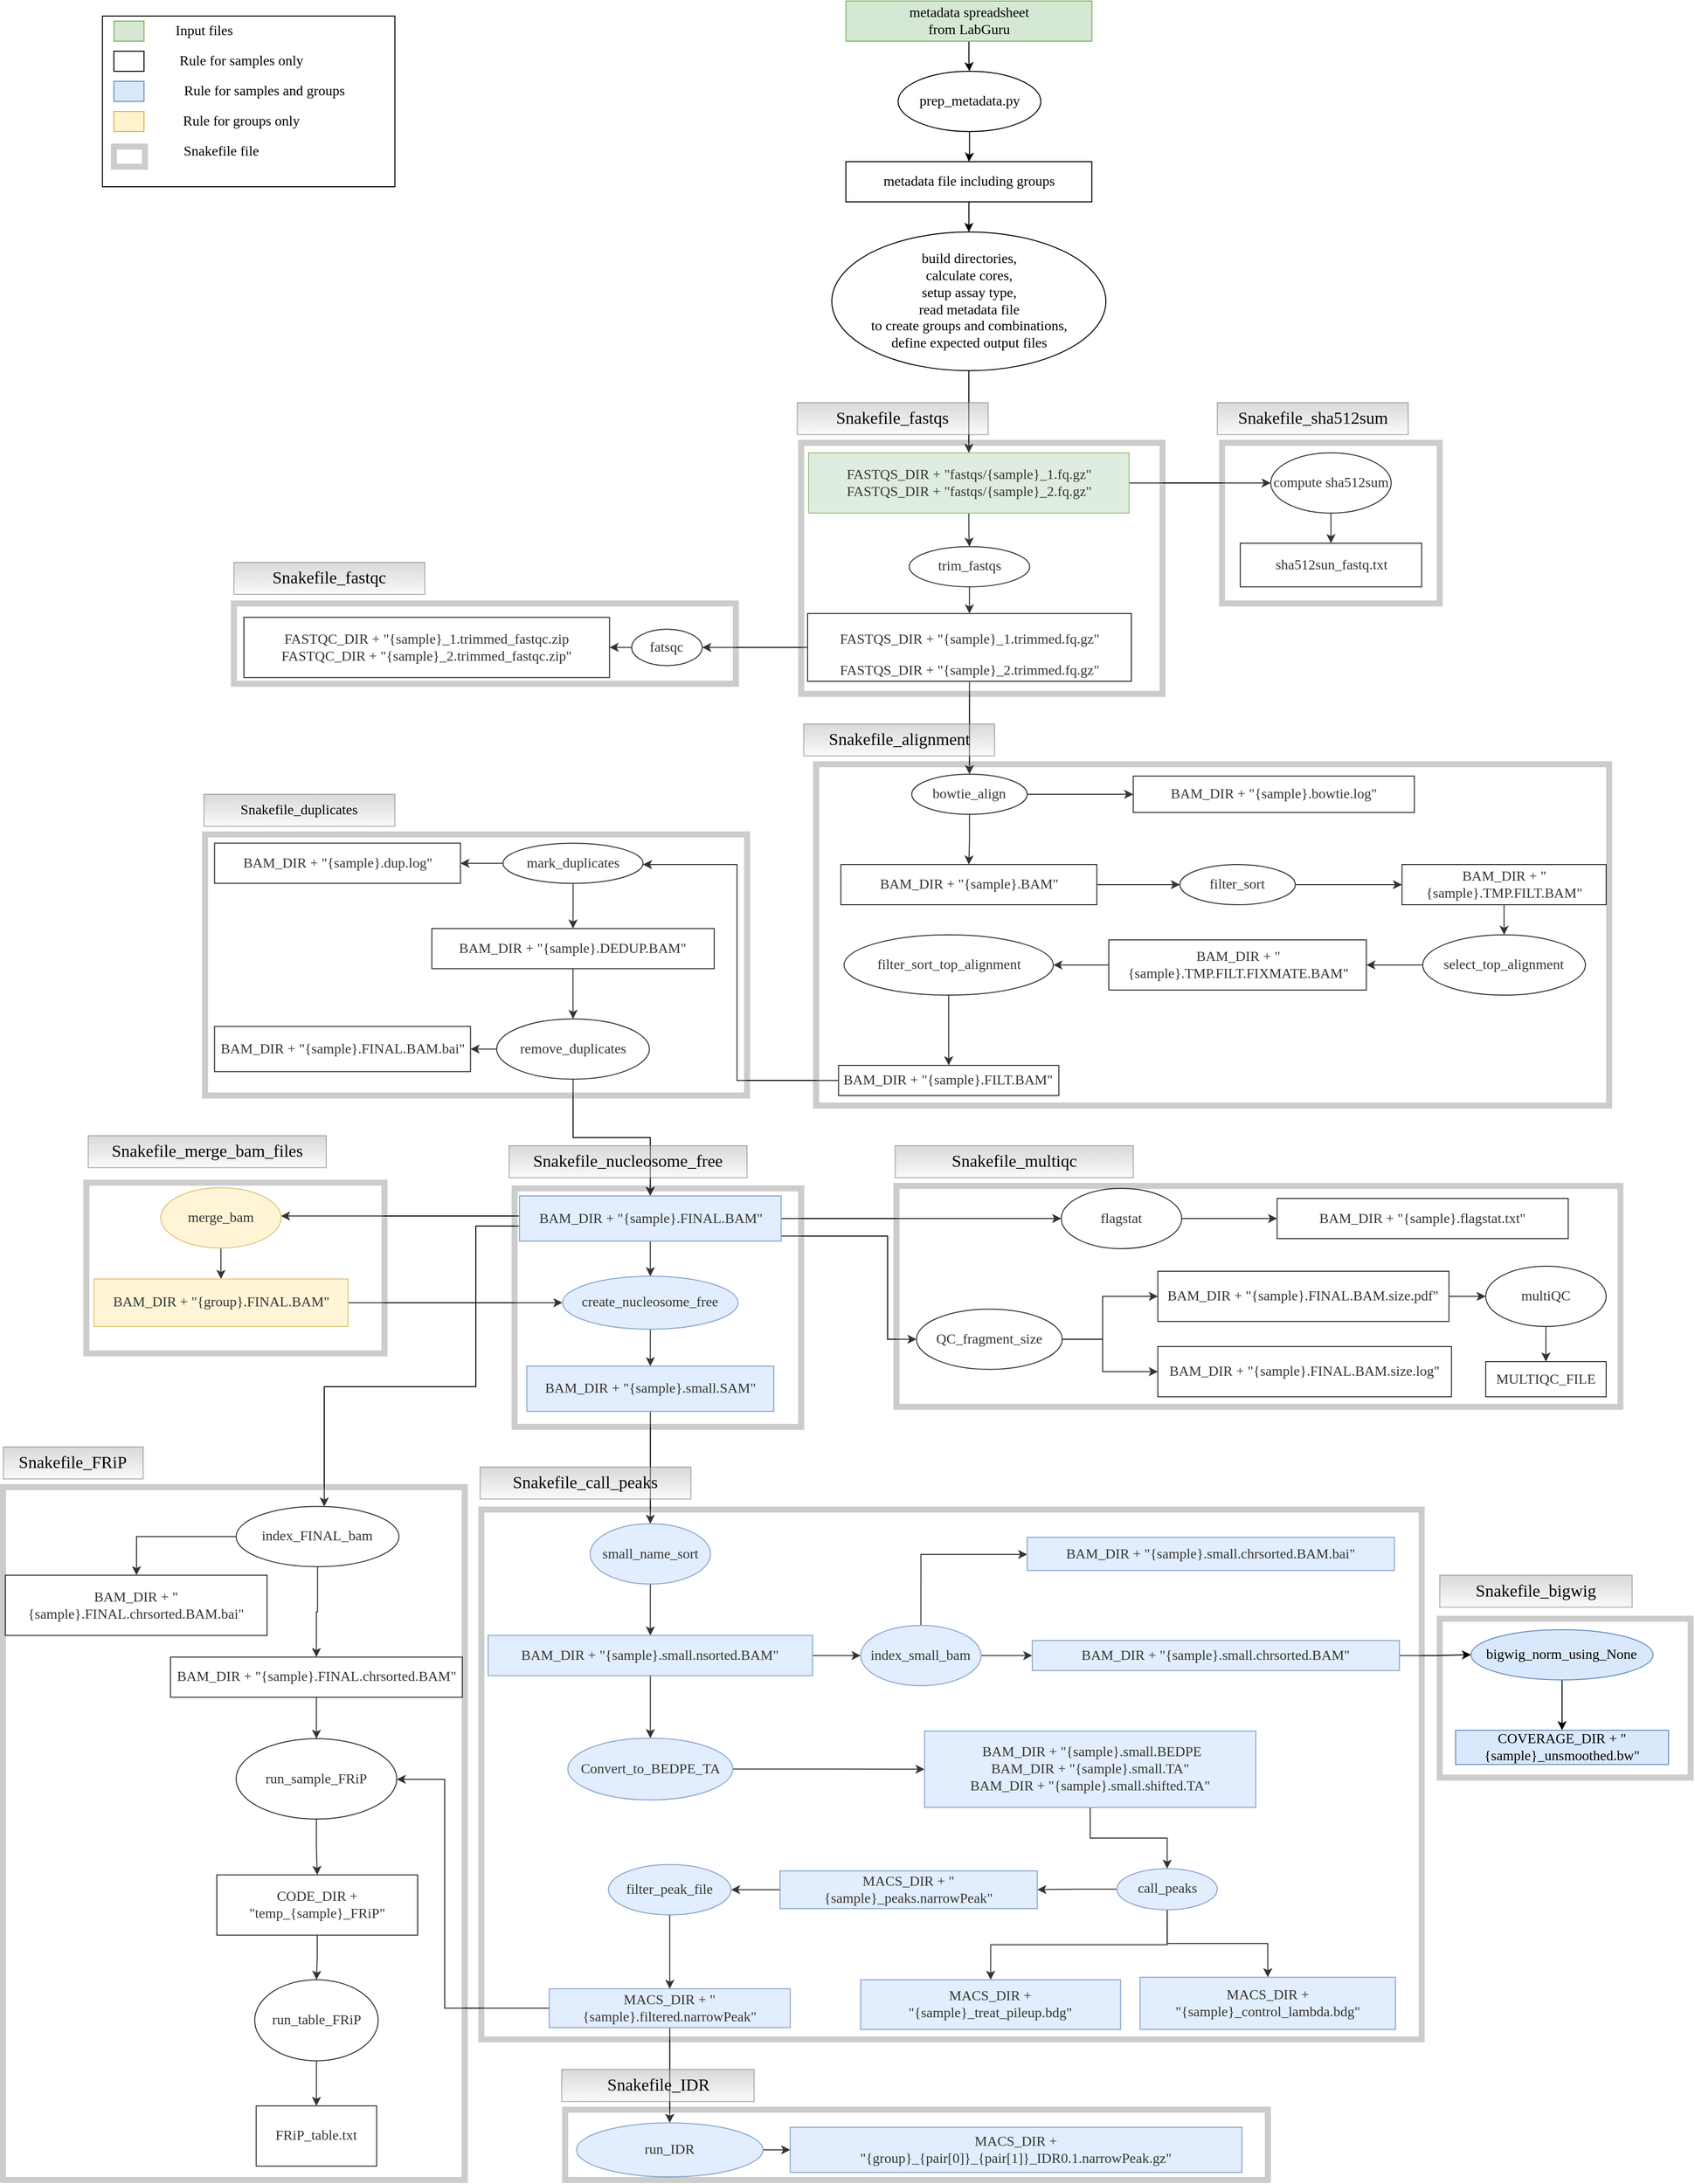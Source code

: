 <mxfile version="22.1.15" type="device">
  <diagram id="IIORD0668hCQRQOc9Y6P" name="Page-1">
    <mxGraphModel dx="4464" dy="2226" grid="1" gridSize="10" guides="1" tooltips="1" connect="1" arrows="1" fold="1" page="1" pageScale="1" pageWidth="850" pageHeight="1100" math="0" shadow="0">
      <root>
        <mxCell id="0" />
        <mxCell id="1" parent="0" />
        <mxCell id="31yVZgOIZ75B__syogZn-1" value="" style="rounded=0;whiteSpace=wrap;html=1;opacity=20;strokeWidth=6;strokeColor=#000000;fontFamily=Verdana;fontSize=14;" parent="1" vertex="1">
          <mxGeometry x="-1108.79" y="531.06" width="250" height="158.17" as="geometry" />
        </mxCell>
        <mxCell id="31yVZgOIZ75B__syogZn-2" value="" style="edgeStyle=orthogonalEdgeStyle;rounded=0;orthogonalLoop=1;jettySize=auto;html=1;fontFamily=Verdana;fontSize=14;" parent="1" source="31yVZgOIZ75B__syogZn-4" target="31yVZgOIZ75B__syogZn-6" edge="1">
          <mxGeometry relative="1" as="geometry" />
        </mxCell>
        <mxCell id="31yVZgOIZ75B__syogZn-3" value="" style="edgeStyle=orthogonalEdgeStyle;rounded=0;orthogonalLoop=1;jettySize=auto;html=1;fontFamily=Verdana;fontSize=14;" parent="1" source="31yVZgOIZ75B__syogZn-4" target="31yVZgOIZ75B__syogZn-107" edge="1">
          <mxGeometry relative="1" as="geometry" />
        </mxCell>
        <mxCell id="31yVZgOIZ75B__syogZn-4" value="&lt;span style=&quot;font-size: 14px;&quot;&gt;FASTQS_DIR +&amp;nbsp;&quot;&lt;/span&gt;&lt;span style=&quot;background-color: initial; font-size: 14px;&quot;&gt;fastqs/{sample}_1.fq.gz&quot;&lt;/span&gt;&lt;span style=&quot;font-size: 14px;&quot;&gt;&lt;br style=&quot;font-size: 14px;&quot;&gt;&lt;/span&gt;&lt;span style=&quot;font-size: 14px;&quot;&gt;FASTQS_DIR +&amp;nbsp;&quot;&lt;/span&gt;&lt;span style=&quot;background-color: initial; font-size: 14px;&quot;&gt;fastqs/{sample}_2.fq.gz&quot;&lt;/span&gt;&lt;span style=&quot;font-size: 14px;&quot;&gt;&lt;br style=&quot;font-size: 14px;&quot;&gt;&lt;/span&gt;" style="rounded=0;whiteSpace=wrap;html=1;fillColor=#d5e8d4;strokeColor=#82b366;fontFamily=Verdana;fontSize=14;" parent="1" vertex="1">
          <mxGeometry x="-1737.48" y="-630" width="319.25" height="60" as="geometry" />
        </mxCell>
        <mxCell id="31yVZgOIZ75B__syogZn-5" value="" style="edgeStyle=orthogonalEdgeStyle;rounded=0;orthogonalLoop=1;jettySize=auto;html=1;fontFamily=Verdana;fontSize=14;" parent="1" source="31yVZgOIZ75B__syogZn-6" target="31yVZgOIZ75B__syogZn-9" edge="1">
          <mxGeometry relative="1" as="geometry" />
        </mxCell>
        <mxCell id="31yVZgOIZ75B__syogZn-6" value="&lt;span style=&quot;font-size: 14px; line-height: 107%;&quot;&gt;trim_fastqs&lt;/span&gt;" style="ellipse;whiteSpace=wrap;html=1;rounded=0;fontFamily=Verdana;fontSize=14;" parent="1" vertex="1">
          <mxGeometry x="-1637.26" y="-536.59" width="120.02" height="40" as="geometry" />
        </mxCell>
        <mxCell id="31yVZgOIZ75B__syogZn-7" value="" style="edgeStyle=orthogonalEdgeStyle;rounded=0;orthogonalLoop=1;jettySize=auto;html=1;fontFamily=Verdana;fontSize=14;" parent="1" source="31yVZgOIZ75B__syogZn-9" target="31yVZgOIZ75B__syogZn-11" edge="1">
          <mxGeometry relative="1" as="geometry" />
        </mxCell>
        <mxCell id="31yVZgOIZ75B__syogZn-8" value="" style="edgeStyle=orthogonalEdgeStyle;rounded=0;orthogonalLoop=1;jettySize=auto;html=1;fontFamily=Verdana;fontSize=14;" parent="1" source="31yVZgOIZ75B__syogZn-9" target="31yVZgOIZ75B__syogZn-15" edge="1">
          <mxGeometry relative="1" as="geometry" />
        </mxCell>
        <mxCell id="31yVZgOIZ75B__syogZn-9" value="&lt;p class=&quot;MsoPlainText&quot; style=&quot;font-size: 14px;&quot;&gt;&lt;span style=&quot;font-size: 14px;&quot;&gt;FASTQS_DIR +&amp;nbsp;&quot;{sample}_1.trimmed.fq.gz&quot;&lt;/span&gt;&lt;/p&gt;&lt;span style=&quot;font-size: 14px;&quot;&gt;FASTQS_DIR +&amp;nbsp;&quot;&lt;/span&gt;&lt;span style=&quot;background-color: initial; font-size: 14px;&quot;&gt;{sample}_2.trimmed.fq.gz&quot;&lt;/span&gt;&lt;span style=&quot;font-size: 14px;&quot;&gt;&lt;br style=&quot;font-size: 14px;&quot;&gt;&lt;/span&gt;" style="whiteSpace=wrap;html=1;rounded=0;fontFamily=Verdana;fontSize=14;" parent="1" vertex="1">
          <mxGeometry x="-1738.49" y="-470" width="322.49" height="67.5" as="geometry" />
        </mxCell>
        <mxCell id="31yVZgOIZ75B__syogZn-10" value="" style="edgeStyle=orthogonalEdgeStyle;rounded=0;orthogonalLoop=1;jettySize=auto;html=1;fontFamily=Verdana;fontSize=14;" parent="1" source="31yVZgOIZ75B__syogZn-11" target="31yVZgOIZ75B__syogZn-12" edge="1">
          <mxGeometry relative="1" as="geometry" />
        </mxCell>
        <mxCell id="31yVZgOIZ75B__syogZn-11" value="fatsqc" style="ellipse;whiteSpace=wrap;html=1;rounded=0;fontFamily=Verdana;fontSize=14;" parent="1" vertex="1">
          <mxGeometry x="-1913.73" y="-454.41" width="70.25" height="36.33" as="geometry" />
        </mxCell>
        <mxCell id="31yVZgOIZ75B__syogZn-12" value="&lt;span style=&quot;font-size: 14px;&quot;&gt;FASTQC_DIR +&amp;nbsp;&quot;&lt;/span&gt;&lt;span style=&quot;font-size: 14px;&quot;&gt;{sample}_1.trimmed_fastqc.zip&lt;br style=&quot;font-size: 14px;&quot;&gt;&lt;/span&gt;&lt;span style=&quot;font-size: 14px;&quot;&gt;FASTQC_DIR +&amp;nbsp;&quot;&lt;/span&gt;&lt;span style=&quot;background-color: initial; font-size: 14px;&quot;&gt;{sample}_2.trimmed_fastqc.zip&quot;&lt;/span&gt;&lt;span style=&quot;font-size: 14px;&quot;&gt;&lt;br style=&quot;font-size: 14px;&quot;&gt;&lt;/span&gt;" style="whiteSpace=wrap;html=1;rounded=0;fontFamily=Verdana;fontSize=14;" parent="1" vertex="1">
          <mxGeometry x="-2300" y="-466.25" width="364.19" height="60" as="geometry" />
        </mxCell>
        <mxCell id="31yVZgOIZ75B__syogZn-13" value="" style="edgeStyle=orthogonalEdgeStyle;rounded=0;orthogonalLoop=1;jettySize=auto;html=1;fontFamily=Verdana;fontSize=14;" parent="1" source="31yVZgOIZ75B__syogZn-15" target="31yVZgOIZ75B__syogZn-17" edge="1">
          <mxGeometry relative="1" as="geometry" />
        </mxCell>
        <mxCell id="31yVZgOIZ75B__syogZn-14" value="" style="edgeStyle=orthogonalEdgeStyle;rounded=0;orthogonalLoop=1;jettySize=auto;html=1;fontFamily=Verdana;fontSize=14;" parent="1" source="31yVZgOIZ75B__syogZn-15" target="31yVZgOIZ75B__syogZn-18" edge="1">
          <mxGeometry relative="1" as="geometry" />
        </mxCell>
        <mxCell id="31yVZgOIZ75B__syogZn-15" value="bowtie_align" style="ellipse;whiteSpace=wrap;html=1;rounded=0;fontFamily=Verdana;fontSize=14;" parent="1" vertex="1">
          <mxGeometry x="-1634.75" y="-310" width="115" height="40" as="geometry" />
        </mxCell>
        <mxCell id="31yVZgOIZ75B__syogZn-16" value="" style="edgeStyle=orthogonalEdgeStyle;rounded=0;orthogonalLoop=1;jettySize=auto;html=1;fontFamily=Verdana;fontSize=14;" parent="1" source="31yVZgOIZ75B__syogZn-17" target="31yVZgOIZ75B__syogZn-20" edge="1">
          <mxGeometry relative="1" as="geometry" />
        </mxCell>
        <mxCell id="31yVZgOIZ75B__syogZn-17" value="&lt;p class=&quot;MsoPlainText&quot; style=&quot;font-size: 14px;&quot;&gt;&lt;span style=&quot;font-size: 14px;&quot;&gt;BAM_DIR +&amp;nbsp;&quot;{sample}.BAM&quot;&lt;/span&gt;&lt;/p&gt;" style="whiteSpace=wrap;html=1;rounded=0;fontFamily=Verdana;fontSize=14;" parent="1" vertex="1">
          <mxGeometry x="-1705.36" y="-220" width="255" height="40" as="geometry" />
        </mxCell>
        <mxCell id="31yVZgOIZ75B__syogZn-18" value="&lt;span style=&quot;font-size: 14px;&quot;&gt;BAM_DIR + &quot;{sample}.bowtie.log&quot;&lt;/span&gt;" style="whiteSpace=wrap;html=1;rounded=0;fontFamily=Verdana;fontSize=14;" parent="1" vertex="1">
          <mxGeometry x="-1414.1" y="-308.12" width="280" height="36.25" as="geometry" />
        </mxCell>
        <mxCell id="31yVZgOIZ75B__syogZn-19" value="" style="edgeStyle=orthogonalEdgeStyle;rounded=0;orthogonalLoop=1;jettySize=auto;html=1;fontFamily=Verdana;fontSize=14;" parent="1" source="31yVZgOIZ75B__syogZn-20" target="31yVZgOIZ75B__syogZn-22" edge="1">
          <mxGeometry relative="1" as="geometry" />
        </mxCell>
        <mxCell id="31yVZgOIZ75B__syogZn-20" value="filter_sort" style="ellipse;whiteSpace=wrap;html=1;rounded=0;fontFamily=Verdana;fontSize=14;" parent="1" vertex="1">
          <mxGeometry x="-1367.65" y="-220" width="115" height="40" as="geometry" />
        </mxCell>
        <mxCell id="31yVZgOIZ75B__syogZn-21" value="" style="edgeStyle=orthogonalEdgeStyle;rounded=0;orthogonalLoop=1;jettySize=auto;html=1;fontFamily=Verdana;fontSize=14;" parent="1" source="31yVZgOIZ75B__syogZn-22" target="31yVZgOIZ75B__syogZn-24" edge="1">
          <mxGeometry relative="1" as="geometry" />
        </mxCell>
        <mxCell id="31yVZgOIZ75B__syogZn-22" value="&lt;span style=&quot;font-size: 14px; line-height: 107%;&quot;&gt;&lt;span style=&quot;font-size: 14px;&quot;&gt;BAM_DIR +&amp;nbsp;&quot;&lt;/span&gt;{sample}.TMP.FILT.BAM&quot;&lt;/span&gt;" style="whiteSpace=wrap;html=1;rounded=0;fontFamily=Verdana;fontSize=14;" parent="1" vertex="1">
          <mxGeometry x="-1146.38" y="-220" width="203.4" height="40" as="geometry" />
        </mxCell>
        <mxCell id="31yVZgOIZ75B__syogZn-23" value="" style="edgeStyle=orthogonalEdgeStyle;rounded=0;orthogonalLoop=1;jettySize=auto;html=1;fontFamily=Verdana;fontSize=14;" parent="1" source="31yVZgOIZ75B__syogZn-24" target="31yVZgOIZ75B__syogZn-26" edge="1">
          <mxGeometry relative="1" as="geometry" />
        </mxCell>
        <mxCell id="31yVZgOIZ75B__syogZn-24" value="select_top_alignment" style="ellipse;whiteSpace=wrap;html=1;rounded=0;fontFamily=Verdana;fontSize=14;" parent="1" vertex="1">
          <mxGeometry x="-1125.77" y="-149.99" width="162.18" height="60.01" as="geometry" />
        </mxCell>
        <mxCell id="31yVZgOIZ75B__syogZn-25" value="" style="edgeStyle=orthogonalEdgeStyle;rounded=0;orthogonalLoop=1;jettySize=auto;html=1;fontFamily=Verdana;fontSize=14;" parent="1" source="31yVZgOIZ75B__syogZn-26" target="31yVZgOIZ75B__syogZn-28" edge="1">
          <mxGeometry relative="1" as="geometry" />
        </mxCell>
        <mxCell id="31yVZgOIZ75B__syogZn-26" value="&lt;span style=&quot;font-size: 14px; line-height: 107%;&quot;&gt;&lt;font style=&quot;font-size: 14px;&quot;&gt;&lt;span style=&quot;font-size: 14px;&quot;&gt;BAM_DIR + &quot;&lt;/span&gt;{sample}.TMP.FILT.FIXMATE.BAM&quot;&lt;/font&gt;&lt;/span&gt;" style="whiteSpace=wrap;html=1;rounded=0;fontFamily=Verdana;fontSize=14;" parent="1" vertex="1">
          <mxGeometry x="-1438.42" y="-144.99" width="256.54" height="50" as="geometry" />
        </mxCell>
        <mxCell id="31yVZgOIZ75B__syogZn-27" value="" style="edgeStyle=orthogonalEdgeStyle;rounded=0;orthogonalLoop=1;jettySize=auto;html=1;fontFamily=Verdana;fontSize=14;" parent="1" source="31yVZgOIZ75B__syogZn-28" target="31yVZgOIZ75B__syogZn-30" edge="1">
          <mxGeometry relative="1" as="geometry" />
        </mxCell>
        <mxCell id="31yVZgOIZ75B__syogZn-28" value="filter_sort_top_alignment" style="ellipse;whiteSpace=wrap;html=1;rounded=0;fontFamily=Verdana;fontSize=14;" parent="1" vertex="1">
          <mxGeometry x="-1702.22" y="-149.99" width="208.54" height="60" as="geometry" />
        </mxCell>
        <mxCell id="31yVZgOIZ75B__syogZn-29" value="" style="edgeStyle=orthogonalEdgeStyle;rounded=0;orthogonalLoop=1;jettySize=auto;html=1;fontFamily=Verdana;fontSize=14;" parent="1" source="31yVZgOIZ75B__syogZn-30" target="31yVZgOIZ75B__syogZn-33" edge="1">
          <mxGeometry relative="1" as="geometry">
            <Array as="points">
              <mxPoint x="-1808.79" y="-5" />
              <mxPoint x="-1808.79" y="-220" />
            </Array>
          </mxGeometry>
        </mxCell>
        <mxCell id="31yVZgOIZ75B__syogZn-30" value="&lt;span style=&quot;line-height: 107%; font-size: 14px;&quot;&gt;&lt;font style=&quot;font-size: 14px;&quot;&gt;BAM_DIR +&amp;nbsp;&quot;{sample}.FILT.BAM&quot;&lt;/font&gt;&lt;/span&gt;" style="whiteSpace=wrap;html=1;rounded=0;fontFamily=Verdana;fontSize=14;" parent="1" vertex="1">
          <mxGeometry x="-1707.69" y="-20" width="219.47" height="30" as="geometry" />
        </mxCell>
        <mxCell id="31yVZgOIZ75B__syogZn-31" value="" style="edgeStyle=orthogonalEdgeStyle;rounded=0;orthogonalLoop=1;jettySize=auto;html=1;fontFamily=Verdana;fontSize=14;" parent="1" source="31yVZgOIZ75B__syogZn-33" target="31yVZgOIZ75B__syogZn-36" edge="1">
          <mxGeometry relative="1" as="geometry" />
        </mxCell>
        <mxCell id="31yVZgOIZ75B__syogZn-32" value="" style="edgeStyle=orthogonalEdgeStyle;rounded=0;orthogonalLoop=1;jettySize=auto;html=1;fontFamily=Verdana;fontSize=14;" parent="1" source="31yVZgOIZ75B__syogZn-33" target="31yVZgOIZ75B__syogZn-35" edge="1">
          <mxGeometry relative="1" as="geometry" />
        </mxCell>
        <mxCell id="31yVZgOIZ75B__syogZn-33" value="mark_duplicates" style="ellipse;whiteSpace=wrap;html=1;rounded=0;fontFamily=Verdana;fontSize=14;" parent="1" vertex="1">
          <mxGeometry x="-2041.92" y="-241.3" width="139.51" height="40" as="geometry" />
        </mxCell>
        <mxCell id="31yVZgOIZ75B__syogZn-34" value="" style="edgeStyle=orthogonalEdgeStyle;rounded=0;orthogonalLoop=1;jettySize=auto;html=1;fontFamily=Verdana;fontSize=14;" parent="1" source="31yVZgOIZ75B__syogZn-35" target="31yVZgOIZ75B__syogZn-39" edge="1">
          <mxGeometry relative="1" as="geometry" />
        </mxCell>
        <mxCell id="31yVZgOIZ75B__syogZn-35" value="&lt;span style=&quot;font-size: 14px;&quot;&gt;BAM_DIR + &quot;&lt;/span&gt;&lt;span style=&quot;background-color: initial; font-size: 14px;&quot;&gt;{sample}.DEDUP.BAM&quot;&lt;/span&gt;&lt;span style=&quot;font-size: 14px;&quot;&gt;&lt;br style=&quot;font-size: 14px;&quot;&gt;&lt;/span&gt;" style="whiteSpace=wrap;html=1;rounded=0;fontFamily=Verdana;fontSize=14;" parent="1" vertex="1">
          <mxGeometry x="-2112.78" y="-156.3" width="281.24" height="40" as="geometry" />
        </mxCell>
        <mxCell id="31yVZgOIZ75B__syogZn-36" value="&lt;span style=&quot;font-size: 14px;&quot;&gt;BAM_DIR + &quot;&lt;/span&gt;&lt;span style=&quot;background-color: initial; font-size: 14px;&quot;&gt;{sample}.dup.log&quot;&lt;/span&gt;&lt;span style=&quot;font-size: 14px;&quot;&gt;&lt;br style=&quot;font-size: 14px;&quot;&gt;&lt;/span&gt;" style="whiteSpace=wrap;html=1;rounded=0;fontFamily=Verdana;fontSize=14;" parent="1" vertex="1">
          <mxGeometry x="-2329.29" y="-241.3" width="245" height="40" as="geometry" />
        </mxCell>
        <mxCell id="31yVZgOIZ75B__syogZn-37" value="" style="edgeStyle=orthogonalEdgeStyle;rounded=0;orthogonalLoop=1;jettySize=auto;html=1;fontFamily=Verdana;fontSize=14;" parent="1" source="31yVZgOIZ75B__syogZn-39" target="31yVZgOIZ75B__syogZn-45" edge="1">
          <mxGeometry relative="1" as="geometry" />
        </mxCell>
        <mxCell id="31yVZgOIZ75B__syogZn-38" value="" style="edgeStyle=orthogonalEdgeStyle;rounded=0;orthogonalLoop=1;jettySize=auto;html=1;fontFamily=Verdana;fontSize=14;" parent="1" source="31yVZgOIZ75B__syogZn-39" target="31yVZgOIZ75B__syogZn-46" edge="1">
          <mxGeometry relative="1" as="geometry" />
        </mxCell>
        <mxCell id="31yVZgOIZ75B__syogZn-39" value="remove_duplicates" style="ellipse;whiteSpace=wrap;html=1;rounded=0;fontFamily=Verdana;fontSize=14;" parent="1" vertex="1">
          <mxGeometry x="-2048.24" y="-66.3" width="152.16" height="60" as="geometry" />
        </mxCell>
        <mxCell id="31yVZgOIZ75B__syogZn-40" value="" style="edgeStyle=orthogonalEdgeStyle;rounded=0;orthogonalLoop=1;jettySize=auto;html=1;fontFamily=Verdana;fontSize=14;" parent="1" source="31yVZgOIZ75B__syogZn-45" target="31yVZgOIZ75B__syogZn-78" edge="1">
          <mxGeometry relative="1" as="geometry">
            <Array as="points">
              <mxPoint x="-2228.79" y="130" />
              <mxPoint x="-2228.79" y="130" />
            </Array>
          </mxGeometry>
        </mxCell>
        <mxCell id="31yVZgOIZ75B__syogZn-41" value="" style="edgeStyle=orthogonalEdgeStyle;rounded=0;orthogonalLoop=1;jettySize=auto;html=1;fontFamily=Verdana;fontSize=14;" parent="1" source="31yVZgOIZ75B__syogZn-45" target="31yVZgOIZ75B__syogZn-143" edge="1">
          <mxGeometry relative="1" as="geometry" />
        </mxCell>
        <mxCell id="31yVZgOIZ75B__syogZn-42" value="" style="edgeStyle=orthogonalEdgeStyle;rounded=0;orthogonalLoop=1;jettySize=auto;html=1;fontFamily=Verdana;fontSize=14;" parent="1" source="31yVZgOIZ75B__syogZn-45" target="31yVZgOIZ75B__syogZn-49" edge="1">
          <mxGeometry relative="1" as="geometry">
            <Array as="points">
              <mxPoint x="-1658.79" y="150" />
            </Array>
          </mxGeometry>
        </mxCell>
        <mxCell id="31yVZgOIZ75B__syogZn-43" value="" style="edgeStyle=orthogonalEdgeStyle;rounded=0;orthogonalLoop=1;jettySize=auto;html=1;fontFamily=Verdana;fontSize=14;" parent="1" source="31yVZgOIZ75B__syogZn-45" target="31yVZgOIZ75B__syogZn-54" edge="1">
          <mxGeometry relative="1" as="geometry" />
        </mxCell>
        <mxCell id="31yVZgOIZ75B__syogZn-44" value="" style="edgeStyle=orthogonalEdgeStyle;rounded=0;orthogonalLoop=1;jettySize=auto;html=1;fontFamily=Verdana;fontSize=14;" parent="1" source="31yVZgOIZ75B__syogZn-45" target="31yVZgOIZ75B__syogZn-128" edge="1">
          <mxGeometry relative="1" as="geometry">
            <Array as="points">
              <mxPoint x="-2069" y="140" />
              <mxPoint x="-2069" y="300" />
              <mxPoint x="-2220" y="300" />
            </Array>
          </mxGeometry>
        </mxCell>
        <mxCell id="31yVZgOIZ75B__syogZn-45" value="&lt;font style=&quot;font-size: 14px;&quot;&gt;&lt;span style=&quot;font-size: 14px;&quot;&gt;BAM_DIR + &quot;&lt;/span&gt;&lt;span style=&quot;background-color: initial; font-size: 14px;&quot;&gt;{sample}.FINAL.BAM&quot;&lt;/span&gt;&lt;/font&gt;&lt;span style=&quot;font-size: 14px;&quot;&gt;&lt;br style=&quot;font-size: 14px;&quot;&gt;&lt;/span&gt;" style="whiteSpace=wrap;html=1;rounded=0;fillColor=#dae8fc;strokeColor=#6c8ebf;fontFamily=Verdana;fontSize=14;" parent="1" vertex="1">
          <mxGeometry x="-2025.49" y="110" width="260.64" height="45" as="geometry" />
        </mxCell>
        <mxCell id="31yVZgOIZ75B__syogZn-46" value="&lt;span style=&quot;font-size: 14px;&quot;&gt;BAM_DIR + &quot;&lt;/span&gt;&lt;span style=&quot;background-color: initial; font-size: 14px;&quot;&gt;{sample}.FINAL.BAM.bai&quot;&lt;/span&gt;&lt;span style=&quot;font-size: 14px;&quot;&gt;&lt;br style=&quot;font-size: 14px;&quot;&gt;&lt;/span&gt;" style="whiteSpace=wrap;html=1;rounded=0;fontFamily=Verdana;fontSize=14;" parent="1" vertex="1">
          <mxGeometry x="-2329.29" y="-58.8" width="255" height="45" as="geometry" />
        </mxCell>
        <mxCell id="31yVZgOIZ75B__syogZn-47" value="" style="edgeStyle=orthogonalEdgeStyle;rounded=0;orthogonalLoop=1;jettySize=auto;html=1;fontFamily=Verdana;fontSize=14;" parent="1" source="31yVZgOIZ75B__syogZn-49" target="31yVZgOIZ75B__syogZn-52" edge="1">
          <mxGeometry relative="1" as="geometry">
            <Array as="points">
              <mxPoint x="-1444.59" y="253" />
              <mxPoint x="-1444.59" y="210" />
            </Array>
          </mxGeometry>
        </mxCell>
        <mxCell id="31yVZgOIZ75B__syogZn-48" value="" style="edgeStyle=orthogonalEdgeStyle;rounded=0;orthogonalLoop=1;jettySize=auto;html=1;fontFamily=Verdana;fontSize=14;" parent="1" source="31yVZgOIZ75B__syogZn-49" target="31yVZgOIZ75B__syogZn-50" edge="1">
          <mxGeometry relative="1" as="geometry">
            <Array as="points">
              <mxPoint x="-1444.59" y="253" />
              <mxPoint x="-1444.59" y="285" />
            </Array>
          </mxGeometry>
        </mxCell>
        <mxCell id="31yVZgOIZ75B__syogZn-49" value="QC_fragment_size" style="ellipse;whiteSpace=wrap;html=1;rounded=0;fontFamily=Verdana;fontSize=14;" parent="1" vertex="1">
          <mxGeometry x="-1630" y="222.73" width="145.15" height="60" as="geometry" />
        </mxCell>
        <mxCell id="31yVZgOIZ75B__syogZn-50" value="&lt;span style=&quot;font-size: 14px;&quot;&gt;BAM_DIR + &quot;&lt;/span&gt;&lt;span style=&quot;background-color: initial; font-size: 14px;&quot;&gt;{sample}.FINAL.BAM.size.log&quot;&lt;/span&gt;&lt;span style=&quot;font-size: 14px;&quot;&gt;&lt;br style=&quot;font-size: 14px;&quot;&gt;&lt;/span&gt;" style="whiteSpace=wrap;html=1;rounded=0;fontFamily=Verdana;fontSize=14;" parent="1" vertex="1">
          <mxGeometry x="-1389.59" y="260" width="292.5" height="50" as="geometry" />
        </mxCell>
        <mxCell id="31yVZgOIZ75B__syogZn-51" value="" style="edgeStyle=orthogonalEdgeStyle;rounded=0;orthogonalLoop=1;jettySize=auto;html=1;fontFamily=Verdana;fontSize=14;" parent="1" source="31yVZgOIZ75B__syogZn-52" target="31yVZgOIZ75B__syogZn-57" edge="1">
          <mxGeometry relative="1" as="geometry" />
        </mxCell>
        <mxCell id="31yVZgOIZ75B__syogZn-52" value="&lt;span style=&quot;font-size: 14px;&quot;&gt;BAM_DIR + &quot;&lt;/span&gt;&lt;span style=&quot;background-color: initial; font-size: 14px;&quot;&gt;{sample}.FINAL.BAM.size.pdf&quot;&lt;/span&gt;&lt;span style=&quot;font-size: 14px;&quot;&gt;&lt;br style=&quot;font-size: 14px;&quot;&gt;&lt;/span&gt;" style="whiteSpace=wrap;html=1;rounded=0;fontFamily=Verdana;fontSize=14;" parent="1" vertex="1">
          <mxGeometry x="-1389.59" y="185" width="290" height="50" as="geometry" />
        </mxCell>
        <mxCell id="31yVZgOIZ75B__syogZn-53" value="" style="edgeStyle=orthogonalEdgeStyle;rounded=0;orthogonalLoop=1;jettySize=auto;html=1;fontFamily=Verdana;fontSize=14;" parent="1" source="31yVZgOIZ75B__syogZn-54" target="31yVZgOIZ75B__syogZn-55" edge="1">
          <mxGeometry relative="1" as="geometry" />
        </mxCell>
        <mxCell id="31yVZgOIZ75B__syogZn-54" value="flagstat" style="ellipse;whiteSpace=wrap;html=1;rounded=0;fontFamily=Verdana;fontSize=14;" parent="1" vertex="1">
          <mxGeometry x="-1485.82" y="102.5" width="120" height="60" as="geometry" />
        </mxCell>
        <mxCell id="31yVZgOIZ75B__syogZn-55" value="&lt;span style=&quot;font-size: 14px; line-height: 107%;&quot;&gt;&lt;span style=&quot;font-size: 14px;&quot;&gt;BAM_DIR + &quot;&lt;/span&gt;{sample}.flagstat.txt&quot;&lt;/span&gt;" style="whiteSpace=wrap;html=1;rounded=0;fontFamily=Verdana;fontSize=14;" parent="1" vertex="1">
          <mxGeometry x="-1270.8" y="112.5" width="290" height="40" as="geometry" />
        </mxCell>
        <mxCell id="31yVZgOIZ75B__syogZn-56" value="" style="edgeStyle=orthogonalEdgeStyle;rounded=0;orthogonalLoop=1;jettySize=auto;html=1;fontFamily=Verdana;fontSize=14;" parent="1" source="31yVZgOIZ75B__syogZn-57" target="31yVZgOIZ75B__syogZn-58" edge="1">
          <mxGeometry relative="1" as="geometry" />
        </mxCell>
        <mxCell id="31yVZgOIZ75B__syogZn-57" value="multiQC" style="ellipse;whiteSpace=wrap;html=1;rounded=0;fontFamily=Verdana;fontSize=14;" parent="1" vertex="1">
          <mxGeometry x="-1062.98" y="180" width="120" height="60" as="geometry" />
        </mxCell>
        <mxCell id="31yVZgOIZ75B__syogZn-58" value="&lt;p class=&quot;MsoPlainText&quot; style=&quot;font-size: 14px;&quot;&gt;&lt;span style=&quot;font-size: 14px;&quot;&gt;MULTIQC_FILE&lt;br style=&quot;font-size: 14px;&quot;&gt;&lt;/span&gt;&lt;/p&gt;" style="whiteSpace=wrap;html=1;rounded=0;fontFamily=Verdana;fontSize=14;" parent="1" vertex="1">
          <mxGeometry x="-1062.98" y="275" width="120" height="35" as="geometry" />
        </mxCell>
        <mxCell id="31yVZgOIZ75B__syogZn-59" value="" style="edgeStyle=orthogonalEdgeStyle;rounded=0;orthogonalLoop=1;jettySize=auto;html=1;fontFamily=Verdana;fontSize=14;" parent="1" source="31yVZgOIZ75B__syogZn-60" target="31yVZgOIZ75B__syogZn-76" edge="1">
          <mxGeometry relative="1" as="geometry" />
        </mxCell>
        <mxCell id="31yVZgOIZ75B__syogZn-60" value="small_name_sort" style="ellipse;whiteSpace=wrap;html=1;rounded=0;fillColor=#dae8fc;strokeColor=#6c8ebf;fontFamily=Verdana;fontSize=14;" parent="1" vertex="1">
          <mxGeometry x="-1955.17" y="436.52" width="120" height="60" as="geometry" />
        </mxCell>
        <mxCell id="31yVZgOIZ75B__syogZn-61" value="" style="edgeStyle=orthogonalEdgeStyle;rounded=0;orthogonalLoop=1;jettySize=auto;html=1;fontSize=14;" parent="1" source="31yVZgOIZ75B__syogZn-63" target="31yVZgOIZ75B__syogZn-104" edge="1">
          <mxGeometry relative="1" as="geometry">
            <Array as="points">
              <mxPoint x="-1625.79" y="467" />
            </Array>
          </mxGeometry>
        </mxCell>
        <mxCell id="31yVZgOIZ75B__syogZn-62" value="" style="edgeStyle=orthogonalEdgeStyle;rounded=0;orthogonalLoop=1;jettySize=auto;html=1;fontSize=14;" parent="1" source="31yVZgOIZ75B__syogZn-63" target="31yVZgOIZ75B__syogZn-65" edge="1">
          <mxGeometry relative="1" as="geometry" />
        </mxCell>
        <mxCell id="31yVZgOIZ75B__syogZn-63" value="index_small_bam" style="ellipse;whiteSpace=wrap;html=1;rounded=0;fillColor=#dae8fc;strokeColor=#6c8ebf;fontFamily=Verdana;fontSize=14;" parent="1" vertex="1">
          <mxGeometry x="-1685.65" y="537.71" width="120" height="60" as="geometry" />
        </mxCell>
        <mxCell id="31yVZgOIZ75B__syogZn-64" value="" style="edgeStyle=orthogonalEdgeStyle;rounded=0;orthogonalLoop=1;jettySize=auto;html=1;fontSize=14;" parent="1" source="31yVZgOIZ75B__syogZn-65" target="31yVZgOIZ75B__syogZn-111" edge="1">
          <mxGeometry relative="1" as="geometry" />
        </mxCell>
        <mxCell id="31yVZgOIZ75B__syogZn-65" value="&lt;span style=&quot;font-size: 14px; line-height: 107%;&quot;&gt;&lt;span style=&quot;font-size: 14px;&quot;&gt;BAM_DIR + &quot;&lt;/span&gt;{sample}.small.chrsorted.BAM&quot;&lt;/span&gt;" style="whiteSpace=wrap;html=1;rounded=0;fillColor=#dae8fc;strokeColor=#6c8ebf;fontFamily=Verdana;fontSize=14;" parent="1" vertex="1">
          <mxGeometry x="-1514.66" y="552.71" width="365.73" height="30" as="geometry" />
        </mxCell>
        <mxCell id="31yVZgOIZ75B__syogZn-66" value="" style="edgeStyle=orthogonalEdgeStyle;rounded=0;orthogonalLoop=1;jettySize=auto;html=1;fontFamily=Verdana;fontSize=14;" parent="1" source="31yVZgOIZ75B__syogZn-69" target="31yVZgOIZ75B__syogZn-70" edge="1">
          <mxGeometry relative="1" as="geometry" />
        </mxCell>
        <mxCell id="31yVZgOIZ75B__syogZn-67" value="" style="edgeStyle=orthogonalEdgeStyle;rounded=0;orthogonalLoop=1;jettySize=auto;html=1;fontFamily=Verdana;fontSize=14;" parent="1" source="31yVZgOIZ75B__syogZn-69" target="31yVZgOIZ75B__syogZn-71" edge="1">
          <mxGeometry relative="1" as="geometry" />
        </mxCell>
        <mxCell id="31yVZgOIZ75B__syogZn-68" value="" style="edgeStyle=orthogonalEdgeStyle;rounded=0;orthogonalLoop=1;jettySize=auto;html=1;fontFamily=Verdana;fontSize=14;" parent="1" source="31yVZgOIZ75B__syogZn-69" target="31yVZgOIZ75B__syogZn-96" edge="1">
          <mxGeometry relative="1" as="geometry" />
        </mxCell>
        <mxCell id="31yVZgOIZ75B__syogZn-69" value="call_peaks" style="ellipse;whiteSpace=wrap;html=1;rounded=0;fillColor=#dae8fc;strokeColor=#6c8ebf;fontFamily=Verdana;fontSize=14;" parent="1" vertex="1">
          <mxGeometry x="-1430.35" y="779.94" width="100" height="40.92" as="geometry" />
        </mxCell>
        <mxCell id="31yVZgOIZ75B__syogZn-70" value="&lt;font style=&quot;font-size: 14px;&quot;&gt;&lt;span style=&quot;font-size: 14px;&quot;&gt;MACS_DIR + &lt;br style=&quot;font-size: 14px;&quot;&gt;&quot;&lt;/span&gt;&lt;span style=&quot;font-size: 14px;&quot;&gt;{sample}_control_lambda.bdg&quot;&lt;/span&gt;&lt;/font&gt;" style="whiteSpace=wrap;html=1;rounded=0;fillColor=#dae8fc;strokeColor=#6c8ebf;fontFamily=Verdana;fontSize=14;" parent="1" vertex="1">
          <mxGeometry x="-1407.28" y="888.12" width="254.37" height="51.88" as="geometry" />
        </mxCell>
        <mxCell id="31yVZgOIZ75B__syogZn-71" value="&lt;font style=&quot;font-size: 14px;&quot;&gt;&lt;span style=&quot;font-size: 14px;&quot;&gt;MACS_DIR + &lt;br style=&quot;font-size: 14px;&quot;&gt;&quot;&lt;/span&gt;&lt;span style=&quot;font-size: 14px;&quot;&gt;{sample}_treat_pileup.bdg&quot;&lt;/span&gt;&lt;/font&gt;" style="whiteSpace=wrap;html=1;rounded=0;fillColor=#dae8fc;strokeColor=#6c8ebf;fontFamily=Verdana;fontSize=14;" parent="1" vertex="1">
          <mxGeometry x="-1685.65" y="890.61" width="258.92" height="49.39" as="geometry" />
        </mxCell>
        <mxCell id="31yVZgOIZ75B__syogZn-72" value="" style="edgeStyle=orthogonalEdgeStyle;rounded=0;orthogonalLoop=1;jettySize=auto;html=1;fontFamily=Verdana;fontSize=14;" parent="1" source="31yVZgOIZ75B__syogZn-73" target="31yVZgOIZ75B__syogZn-60" edge="1">
          <mxGeometry relative="1" as="geometry" />
        </mxCell>
        <mxCell id="31yVZgOIZ75B__syogZn-73" value="&lt;span style=&quot;line-height: 107%; font-size: 14px;&quot;&gt;&lt;span style=&quot;font-size: 14px;&quot;&gt;BAM_DIR + &quot;&lt;/span&gt;{sample}.small.SAM&quot;&lt;/span&gt;" style="whiteSpace=wrap;html=1;rounded=0;fillColor=#dae8fc;strokeColor=#6c8ebf;fontFamily=Verdana;fontSize=14;" parent="1" vertex="1">
          <mxGeometry x="-2018.22" y="279.56" width="246.1" height="45" as="geometry" />
        </mxCell>
        <mxCell id="31yVZgOIZ75B__syogZn-74" value="" style="edgeStyle=orthogonalEdgeStyle;rounded=0;orthogonalLoop=1;jettySize=auto;html=1;fontFamily=Verdana;fontSize=14;" parent="1" source="31yVZgOIZ75B__syogZn-76" target="31yVZgOIZ75B__syogZn-92" edge="1">
          <mxGeometry relative="1" as="geometry" />
        </mxCell>
        <mxCell id="31yVZgOIZ75B__syogZn-75" value="" style="edgeStyle=orthogonalEdgeStyle;rounded=0;orthogonalLoop=1;jettySize=auto;html=1;fontFamily=Verdana;fontSize=14;" parent="1" source="31yVZgOIZ75B__syogZn-76" target="31yVZgOIZ75B__syogZn-63" edge="1">
          <mxGeometry relative="1" as="geometry" />
        </mxCell>
        <mxCell id="31yVZgOIZ75B__syogZn-76" value="&lt;span style=&quot;line-height: 107%; font-size: 14px;&quot;&gt;&lt;span style=&quot;font-size: 14px;&quot;&gt;BAM_DIR + &quot;&lt;/span&gt;{sample}.small.nsorted.BAM&quot;&lt;/span&gt;" style="whiteSpace=wrap;html=1;rounded=0;fillColor=#dae8fc;strokeColor=#6c8ebf;fontFamily=Verdana;fontSize=14;" parent="1" vertex="1">
          <mxGeometry x="-2056.73" y="547.71" width="323.12" height="40" as="geometry" />
        </mxCell>
        <mxCell id="31yVZgOIZ75B__syogZn-77" value="" style="edgeStyle=orthogonalEdgeStyle;rounded=0;orthogonalLoop=1;jettySize=auto;html=1;fontSize=14;fontColor=#000000;fontFamily=Verdana;" parent="1" source="31yVZgOIZ75B__syogZn-78" target="31yVZgOIZ75B__syogZn-79" edge="1">
          <mxGeometry relative="1" as="geometry" />
        </mxCell>
        <mxCell id="31yVZgOIZ75B__syogZn-78" value="&lt;font style=&quot;font-size: 14px;&quot;&gt;merge_bam&lt;/font&gt;" style="ellipse;whiteSpace=wrap;html=1;rounded=0;fillColor=#fff2cc;strokeColor=#d6b656;fontFamily=Verdana;fontSize=14;" parent="1" vertex="1">
          <mxGeometry x="-2382.92" y="101.83" width="120" height="60" as="geometry" />
        </mxCell>
        <mxCell id="31yVZgOIZ75B__syogZn-187" value="" style="edgeStyle=orthogonalEdgeStyle;rounded=0;orthogonalLoop=1;jettySize=auto;html=1;" parent="1" source="31yVZgOIZ75B__syogZn-79" target="31yVZgOIZ75B__syogZn-143" edge="1">
          <mxGeometry relative="1" as="geometry" />
        </mxCell>
        <mxCell id="31yVZgOIZ75B__syogZn-79" value="&lt;font style=&quot;font-size: 14px;&quot;&gt;BAM_DIR + &quot;{group}.FINAL.BAM&quot;&lt;/font&gt;" style="whiteSpace=wrap;html=1;fillColor=#fff2cc;strokeColor=#d6b656;rounded=0;fontFamily=Verdana;fontSize=14;" parent="1" vertex="1">
          <mxGeometry x="-2449.45" y="192.73" width="253.07" height="47.27" as="geometry" />
        </mxCell>
        <mxCell id="31yVZgOIZ75B__syogZn-91" value="" style="edgeStyle=orthogonalEdgeStyle;rounded=0;orthogonalLoop=1;jettySize=auto;html=1;fontFamily=Verdana;fontSize=14;" parent="1" source="31yVZgOIZ75B__syogZn-92" target="31yVZgOIZ75B__syogZn-94" edge="1">
          <mxGeometry relative="1" as="geometry" />
        </mxCell>
        <mxCell id="31yVZgOIZ75B__syogZn-92" value="Convert_to_BEDPE_TA" style="ellipse;whiteSpace=wrap;html=1;rounded=0;fillColor=#dae8fc;strokeColor=#6c8ebf;fontFamily=Verdana;fontSize=14;" parent="1" vertex="1">
          <mxGeometry x="-1977.36" y="650" width="164.38" height="61.49" as="geometry" />
        </mxCell>
        <mxCell id="31yVZgOIZ75B__syogZn-93" value="" style="edgeStyle=orthogonalEdgeStyle;rounded=0;orthogonalLoop=1;jettySize=auto;html=1;fontFamily=Verdana;fontSize=14;" parent="1" source="31yVZgOIZ75B__syogZn-94" target="31yVZgOIZ75B__syogZn-69" edge="1">
          <mxGeometry relative="1" as="geometry" />
        </mxCell>
        <mxCell id="31yVZgOIZ75B__syogZn-94" value="&lt;font style=&quot;font-size: 14px;&quot;&gt;&amp;nbsp;BAM_DIR + &quot;{sample}.small.BEDPE&lt;br style=&quot;font-size: 14px;&quot;&gt;BAM_DIR + &quot;{sample}.small.TA&quot;&lt;br style=&quot;font-size: 14px;&quot;&gt;BAM_DIR + &quot;&lt;span style=&quot;font-size: 14px;&quot;&gt;{sample}.small.shifted.TA&quot;&lt;/span&gt;&lt;/font&gt;" style="whiteSpace=wrap;html=1;rounded=0;fillColor=#dae8fc;strokeColor=#6c8ebf;fontFamily=Verdana;fontSize=14;" parent="1" vertex="1">
          <mxGeometry x="-1621.98" y="642.88" width="330" height="76.08" as="geometry" />
        </mxCell>
        <mxCell id="31yVZgOIZ75B__syogZn-95" value="" style="edgeStyle=orthogonalEdgeStyle;rounded=0;orthogonalLoop=1;jettySize=auto;html=1;fontFamily=Verdana;fontSize=14;" parent="1" source="31yVZgOIZ75B__syogZn-96" target="31yVZgOIZ75B__syogZn-123" edge="1">
          <mxGeometry relative="1" as="geometry" />
        </mxCell>
        <mxCell id="31yVZgOIZ75B__syogZn-96" value="&lt;p class=&quot;MsoPlainText&quot; style=&quot;font-size: 14px;&quot;&gt;&lt;span style=&quot;font-size: 14px;&quot;&gt;&lt;font style=&quot;font-size: 14px;&quot;&gt;MACS_DIR + &quot;{sample}_peaks.narrowPeak&quot;&lt;/font&gt;&lt;/span&gt;&lt;/p&gt;" style="whiteSpace=wrap;html=1;rounded=0;fillColor=#dae8fc;strokeColor=#6c8ebf;fontFamily=Verdana;fontSize=14;" parent="1" vertex="1">
          <mxGeometry x="-1765.98" y="782.14" width="256.28" height="37.58" as="geometry" />
        </mxCell>
        <mxCell id="31yVZgOIZ75B__syogZn-99" value="" style="edgeStyle=orthogonalEdgeStyle;rounded=0;orthogonalLoop=1;jettySize=auto;html=1;fontFamily=Verdana;fontSize=14;" parent="1" source="31yVZgOIZ75B__syogZn-101" target="31yVZgOIZ75B__syogZn-103" edge="1">
          <mxGeometry relative="1" as="geometry" />
        </mxCell>
        <mxCell id="31yVZgOIZ75B__syogZn-101" value="&lt;span style=&quot;font-size: 14px;&quot;&gt;metadata file including groups&lt;br style=&quot;font-size: 14px;&quot;&gt;&lt;/span&gt;" style="whiteSpace=wrap;html=1;rounded=0;fontFamily=Verdana;fontSize=14;" parent="1" vertex="1">
          <mxGeometry x="-1700.35" y="-920" width="245" height="40" as="geometry" />
        </mxCell>
        <mxCell id="31yVZgOIZ75B__syogZn-102" value="" style="edgeStyle=orthogonalEdgeStyle;rounded=0;orthogonalLoop=1;jettySize=auto;html=1;fontFamily=Verdana;fontSize=14;" parent="1" source="31yVZgOIZ75B__syogZn-103" target="31yVZgOIZ75B__syogZn-4" edge="1">
          <mxGeometry relative="1" as="geometry" />
        </mxCell>
        <mxCell id="31yVZgOIZ75B__syogZn-103" value="&lt;font style=&quot;font-size: 14px;&quot;&gt;build directories,&lt;br style=&quot;font-size: 14px;&quot;&gt;calculate cores,&lt;br style=&quot;font-size: 14px;&quot;&gt;setup assay&amp;nbsp;type,&lt;br style=&quot;font-size: 14px;&quot;&gt;read metadata file &lt;br style=&quot;font-size: 14px;&quot;&gt;to create groups and combinations,&lt;br style=&quot;font-size: 14px;&quot;&gt;define expected output files&lt;br style=&quot;font-size: 14px;&quot;&gt;&lt;/font&gt;" style="ellipse;whiteSpace=wrap;html=1;rounded=0;fontFamily=Verdana;fontSize=14;" parent="1" vertex="1">
          <mxGeometry x="-1714.36" y="-850" width="273.01" height="138.17" as="geometry" />
        </mxCell>
        <mxCell id="31yVZgOIZ75B__syogZn-104" value="&lt;span style=&quot;font-size: 14px;&quot;&gt;BAM_DIR + &quot;&lt;/span&gt;&lt;span style=&quot;font-size: 14px;&quot;&gt;{sample}.small.&lt;/span&gt;&lt;span style=&quot;font-size: 14px;&quot;&gt;chrsorted&lt;/span&gt;&lt;span style=&quot;font-size: 14px;&quot;&gt;.BAM.bai&quot;&lt;/span&gt;" style="whiteSpace=wrap;html=1;fillColor=#dae8fc;strokeColor=#6c8ebf;rounded=0;fontFamily=Verdana;fontSize=14;" parent="1" vertex="1">
          <mxGeometry x="-1519.75" y="450.0" width="365.73" height="33.04" as="geometry" />
        </mxCell>
        <mxCell id="31yVZgOIZ75B__syogZn-105" value="FRiP_table.txt" style="whiteSpace=wrap;html=1;rounded=0;fontFamily=Verdana;fontSize=14;" parent="1" vertex="1">
          <mxGeometry x="-2287.775" y="1016.21" width="120" height="60" as="geometry" />
        </mxCell>
        <mxCell id="31yVZgOIZ75B__syogZn-106" value="" style="edgeStyle=orthogonalEdgeStyle;rounded=0;orthogonalLoop=1;jettySize=auto;html=1;fontFamily=Verdana;fontSize=14;" parent="1" source="31yVZgOIZ75B__syogZn-107" target="31yVZgOIZ75B__syogZn-108" edge="1">
          <mxGeometry relative="1" as="geometry" />
        </mxCell>
        <mxCell id="31yVZgOIZ75B__syogZn-107" value="compute sha512sum" style="ellipse;whiteSpace=wrap;html=1;rounded=0;fontFamily=Verdana;fontSize=14;" parent="1" vertex="1">
          <mxGeometry x="-1277.13" y="-630" width="120" height="60" as="geometry" />
        </mxCell>
        <mxCell id="31yVZgOIZ75B__syogZn-108" value="&lt;span style=&quot;font-size: 14px;&quot;&gt;sha512sun_fastq.txt&lt;/span&gt;" style="whiteSpace=wrap;html=1;rounded=0;fontFamily=Verdana;fontSize=14;" parent="1" vertex="1">
          <mxGeometry x="-1307.5" y="-540" width="180.74" height="43.41" as="geometry" />
        </mxCell>
        <mxCell id="31yVZgOIZ75B__syogZn-109" value="&lt;font style=&quot;font-size: 17px;&quot;&gt;&lt;font style=&quot;font-size: 17px;&quot;&gt;Snakefile_sha512sum&lt;/font&gt;&lt;br style=&quot;font-size: 17px;&quot;&gt;&lt;/font&gt;" style="rounded=0;whiteSpace=wrap;html=1;fillColor=#f5f5f5;strokeColor=#666666;gradientDirection=north;opacity=50;fontFamily=Verdana;gradientColor=#b3b3b3;fontSize=17;" parent="1" vertex="1">
          <mxGeometry x="-1330.35" y="-680" width="190.15" height="31.83" as="geometry" />
        </mxCell>
        <mxCell id="31yVZgOIZ75B__syogZn-110" value="" style="edgeStyle=orthogonalEdgeStyle;rounded=0;orthogonalLoop=1;jettySize=auto;html=1;fontFamily=Verdana;fontSize=14;" parent="1" source="31yVZgOIZ75B__syogZn-111" target="31yVZgOIZ75B__syogZn-112" edge="1">
          <mxGeometry relative="1" as="geometry" />
        </mxCell>
        <mxCell id="31yVZgOIZ75B__syogZn-111" value="bigwig_norm_using_None" style="ellipse;whiteSpace=wrap;html=1;rounded=0;fillColor=#dae8fc;strokeColor=#6c8ebf;fontFamily=Verdana;fontSize=14;" parent="1" vertex="1">
          <mxGeometry x="-1077.63" y="541.94" width="181.4" height="50" as="geometry" />
        </mxCell>
        <mxCell id="31yVZgOIZ75B__syogZn-112" value="&lt;span style=&quot;font-size: 14px;&quot;&gt;COVERAGE_DIR&amp;nbsp;&lt;/span&gt;&lt;span style=&quot;font-size: 14px;&quot;&gt;+ &quot;{sample}_unsmoothed.bw&quot;&lt;/span&gt;" style="whiteSpace=wrap;html=1;fillColor=#dae8fc;strokeColor=#6c8ebf;rounded=0;fontFamily=Verdana;fontSize=14;" parent="1" vertex="1">
          <mxGeometry x="-1092.98" y="642.11" width="212.1" height="34.08" as="geometry" />
        </mxCell>
        <mxCell id="31yVZgOIZ75B__syogZn-113" value="" style="edgeStyle=orthogonalEdgeStyle;rounded=0;orthogonalLoop=1;jettySize=auto;html=1;fontFamily=Verdana;fontSize=14;" parent="1" source="31yVZgOIZ75B__syogZn-114" target="31yVZgOIZ75B__syogZn-116" edge="1">
          <mxGeometry relative="1" as="geometry" />
        </mxCell>
        <mxCell id="31yVZgOIZ75B__syogZn-114" value="&lt;span style=&quot;font-size: 14px;&quot;&gt;metadata spreadsheet &lt;br style=&quot;font-size: 14px;&quot;&gt;from LabGuru&lt;br style=&quot;font-size: 14px;&quot;&gt;&lt;/span&gt;" style="whiteSpace=wrap;html=1;rounded=0;fillColor=#d5e8d4;strokeColor=#82b366;fontFamily=Verdana;fontSize=14;" parent="1" vertex="1">
          <mxGeometry x="-1700.3" y="-1080" width="245" height="40" as="geometry" />
        </mxCell>
        <mxCell id="31yVZgOIZ75B__syogZn-115" value="" style="edgeStyle=orthogonalEdgeStyle;rounded=0;orthogonalLoop=1;jettySize=auto;html=1;fontFamily=Verdana;fontSize=14;" parent="1" source="31yVZgOIZ75B__syogZn-116" target="31yVZgOIZ75B__syogZn-101" edge="1">
          <mxGeometry relative="1" as="geometry" />
        </mxCell>
        <mxCell id="31yVZgOIZ75B__syogZn-116" value="prep_metadata.py" style="ellipse;whiteSpace=wrap;html=1;rounded=0;fontFamily=Verdana;fontSize=14;" parent="1" vertex="1">
          <mxGeometry x="-1648.34" y="-1010" width="142.2" height="60" as="geometry" />
        </mxCell>
        <mxCell id="31yVZgOIZ75B__syogZn-122" value="" style="edgeStyle=orthogonalEdgeStyle;rounded=0;orthogonalLoop=1;jettySize=auto;html=1;fontFamily=Verdana;fontSize=14;" parent="1" source="31yVZgOIZ75B__syogZn-123" target="31yVZgOIZ75B__syogZn-125" edge="1">
          <mxGeometry relative="1" as="geometry" />
        </mxCell>
        <mxCell id="31yVZgOIZ75B__syogZn-123" value="filter_peak_file" style="ellipse;whiteSpace=wrap;html=1;fillColor=#dae8fc;strokeColor=#6c8ebf;rounded=0;fontFamily=Verdana;fontSize=14;" parent="1" vertex="1">
          <mxGeometry x="-1936.91" y="775.93" width="122.18" height="50" as="geometry" />
        </mxCell>
        <mxCell id="31yVZgOIZ75B__syogZn-124" value="" style="edgeStyle=orthogonalEdgeStyle;rounded=0;orthogonalLoop=1;jettySize=auto;html=1;fontFamily=Verdana;fontSize=14;" parent="1" source="31yVZgOIZ75B__syogZn-125" target="31yVZgOIZ75B__syogZn-133" edge="1">
          <mxGeometry relative="1" as="geometry">
            <Array as="points">
              <mxPoint x="-2100" y="919" />
              <mxPoint x="-2100" y="691" />
            </Array>
          </mxGeometry>
        </mxCell>
        <mxCell id="3V1AaghRkz3X2ta63GxS-2" value="" style="edgeStyle=orthogonalEdgeStyle;rounded=0;orthogonalLoop=1;jettySize=auto;html=1;" edge="1" parent="1" source="31yVZgOIZ75B__syogZn-125" target="3V1AaghRkz3X2ta63GxS-1">
          <mxGeometry relative="1" as="geometry" />
        </mxCell>
        <mxCell id="31yVZgOIZ75B__syogZn-125" value="&lt;font style=&quot;font-size: 14px;&quot;&gt;MACS_DIR + &quot;{sample}.filtered.narrowPeak&quot;&lt;/font&gt;" style="whiteSpace=wrap;html=1;fillColor=#dae8fc;strokeColor=#6c8ebf;rounded=0;fontFamily=Verdana;fontSize=14;" parent="1" vertex="1">
          <mxGeometry x="-1995.82" y="899.6" width="240" height="38.64" as="geometry" />
        </mxCell>
        <mxCell id="31yVZgOIZ75B__syogZn-126" value="" style="edgeStyle=orthogonalEdgeStyle;rounded=0;orthogonalLoop=1;jettySize=auto;html=1;fontFamily=Verdana;fontSize=14;" parent="1" source="31yVZgOIZ75B__syogZn-128" target="31yVZgOIZ75B__syogZn-131" edge="1">
          <mxGeometry relative="1" as="geometry">
            <Array as="points">
              <mxPoint x="-2407" y="449" />
            </Array>
          </mxGeometry>
        </mxCell>
        <mxCell id="31yVZgOIZ75B__syogZn-127" value="" style="edgeStyle=orthogonalEdgeStyle;rounded=0;orthogonalLoop=1;jettySize=auto;html=1;fontFamily=Verdana;fontSize=14;" parent="1" source="31yVZgOIZ75B__syogZn-128" target="31yVZgOIZ75B__syogZn-130" edge="1">
          <mxGeometry relative="1" as="geometry" />
        </mxCell>
        <mxCell id="31yVZgOIZ75B__syogZn-128" value="index_FINAL_bam" style="ellipse;whiteSpace=wrap;html=1;rounded=0;fontFamily=Verdana;fontSize=14;" parent="1" vertex="1">
          <mxGeometry x="-2307.78" y="419.23" width="162.23" height="60" as="geometry" />
        </mxCell>
        <mxCell id="31yVZgOIZ75B__syogZn-129" value="" style="edgeStyle=orthogonalEdgeStyle;rounded=0;orthogonalLoop=1;jettySize=auto;html=1;fontFamily=Verdana;fontSize=14;" parent="1" source="31yVZgOIZ75B__syogZn-130" target="31yVZgOIZ75B__syogZn-133" edge="1">
          <mxGeometry relative="1" as="geometry" />
        </mxCell>
        <mxCell id="31yVZgOIZ75B__syogZn-130" value="&lt;font style=&quot;font-size: 14px;&quot;&gt;BAM_DIR + &quot;&lt;span style=&quot;border-color: var(--border-color); font-size: 14px;&quot;&gt;{sample}.FINAL.&lt;/span&gt;&lt;span style=&quot;border-color: var(--border-color); font-size: 14px;&quot;&gt;chrsorted&lt;/span&gt;&lt;span style=&quot;border-color: var(--border-color); font-size: 14px;&quot;&gt;.BAM&quot;&lt;/span&gt;&lt;/font&gt;" style="whiteSpace=wrap;html=1;rounded=0;fontFamily=Verdana;fontSize=14;" parent="1" vertex="1">
          <mxGeometry x="-2373.16" y="569.25" width="290.78" height="40" as="geometry" />
        </mxCell>
        <mxCell id="31yVZgOIZ75B__syogZn-131" value="&lt;font style=&quot;font-size: 14px;&quot;&gt;BAM_DIR + &quot;{sample}.FINAL.&lt;span style=&quot;border-color: var(--border-color); font-size: 14px;&quot;&gt;chrsorted&lt;/span&gt;&lt;span style=&quot;border-color: var(--border-color); font-size: 14px;&quot;&gt;.BAM.bai&quot;&lt;/span&gt;&lt;/font&gt;" style="whiteSpace=wrap;html=1;rounded=0;fontFamily=Verdana;fontSize=14;" parent="1" vertex="1">
          <mxGeometry x="-2537.71" y="487.71" width="260.73" height="60" as="geometry" />
        </mxCell>
        <mxCell id="31yVZgOIZ75B__syogZn-132" value="" style="edgeStyle=orthogonalEdgeStyle;rounded=0;orthogonalLoop=1;jettySize=auto;html=1;fontFamily=Verdana;fontSize=14;" parent="1" source="31yVZgOIZ75B__syogZn-133" target="31yVZgOIZ75B__syogZn-134" edge="1">
          <mxGeometry relative="1" as="geometry" />
        </mxCell>
        <mxCell id="31yVZgOIZ75B__syogZn-133" value="run_sample_FRiP" style="ellipse;whiteSpace=wrap;html=1;rounded=0;fontFamily=Verdana;fontSize=14;" parent="1" vertex="1">
          <mxGeometry x="-2307.78" y="650.53" width="160" height="80" as="geometry" />
        </mxCell>
        <mxCell id="31yVZgOIZ75B__syogZn-188" value="" style="edgeStyle=orthogonalEdgeStyle;rounded=0;orthogonalLoop=1;jettySize=auto;html=1;" parent="1" source="31yVZgOIZ75B__syogZn-134" target="31yVZgOIZ75B__syogZn-136" edge="1">
          <mxGeometry relative="1" as="geometry" />
        </mxCell>
        <mxCell id="31yVZgOIZ75B__syogZn-134" value="CODE_DIR + &quot;temp_{sample}_FRiP&lt;font style=&quot;font-size: 14px;&quot;&gt;&lt;span style=&quot;font-size: 14px;&quot;&gt;&quot;&lt;/span&gt;&lt;/font&gt;" style="whiteSpace=wrap;html=1;rounded=0;fontFamily=Verdana;fontSize=14;" parent="1" vertex="1">
          <mxGeometry x="-2326.98" y="786.21" width="200" height="60" as="geometry" />
        </mxCell>
        <mxCell id="31yVZgOIZ75B__syogZn-135" value="" style="edgeStyle=orthogonalEdgeStyle;rounded=0;orthogonalLoop=1;jettySize=auto;html=1;fontFamily=Verdana;fontSize=14;" parent="1" source="31yVZgOIZ75B__syogZn-136" target="31yVZgOIZ75B__syogZn-105" edge="1">
          <mxGeometry relative="1" as="geometry" />
        </mxCell>
        <mxCell id="31yVZgOIZ75B__syogZn-136" value="run_table_FRiP" style="ellipse;whiteSpace=wrap;html=1;rounded=0;fontFamily=Verdana;fontSize=14;" parent="1" vertex="1">
          <mxGeometry x="-2289.28" y="890.61" width="123.02" height="80.77" as="geometry" />
        </mxCell>
        <mxCell id="31yVZgOIZ75B__syogZn-137" value="&lt;font style=&quot;font-size: 17px;&quot;&gt;&lt;font style=&quot;font-size: 17px;&quot;&gt;Snakefile_fastqs&lt;/font&gt;&lt;br style=&quot;font-size: 17px;&quot;&gt;&lt;/font&gt;" style="rounded=0;whiteSpace=wrap;html=1;fillColor=#f5f5f5;strokeColor=#666666;gradientDirection=north;opacity=50;fontFamily=Verdana;gradientColor=#b3b3b3;fontSize=17;" parent="1" vertex="1">
          <mxGeometry x="-1748.79" y="-680" width="190.15" height="31.83" as="geometry" />
        </mxCell>
        <mxCell id="31yVZgOIZ75B__syogZn-138" value="&lt;font style=&quot;font-size: 17px;&quot;&gt;&lt;font style=&quot;font-size: 17px;&quot;&gt;Snakefile_fastqc&lt;/font&gt;&lt;br style=&quot;font-size: 17px;&quot;&gt;&lt;/font&gt;" style="rounded=0;whiteSpace=wrap;html=1;fillColor=#f5f5f5;strokeColor=#666666;gradientDirection=north;opacity=50;fontFamily=Verdana;gradientColor=#b3b3b3;fontSize=17;" parent="1" vertex="1">
          <mxGeometry x="-2310.0" y="-520.92" width="190.15" height="31.83" as="geometry" />
        </mxCell>
        <mxCell id="31yVZgOIZ75B__syogZn-139" value="&lt;font style=&quot;font-size: 17px;&quot;&gt;&lt;font style=&quot;font-size: 17px;&quot;&gt;Snakefile_alignment&lt;/font&gt;&lt;br style=&quot;font-size: 17px;&quot;&gt;&lt;/font&gt;" style="rounded=0;whiteSpace=wrap;html=1;fillColor=#f5f5f5;strokeColor=#666666;gradientDirection=north;opacity=50;fontFamily=Verdana;gradientColor=#b3b3b3;fontSize=17;" parent="1" vertex="1">
          <mxGeometry x="-1742.35" y="-360" width="190.15" height="31.83" as="geometry" />
        </mxCell>
        <mxCell id="31yVZgOIZ75B__syogZn-140" value="&lt;font style=&quot;font-size: 14px;&quot;&gt;&lt;font style=&quot;font-size: 14px;&quot;&gt;Snakefile_duplicates&lt;/font&gt;&lt;br style=&quot;font-size: 14px;&quot;&gt;&lt;/font&gt;" style="rounded=0;whiteSpace=wrap;html=1;fillColor=#f5f5f5;strokeColor=#666666;gradientDirection=north;opacity=50;fontFamily=Verdana;gradientColor=#b3b3b3;fontSize=14;" parent="1" vertex="1">
          <mxGeometry x="-2339.81" y="-290.0" width="190.15" height="31.83" as="geometry" />
        </mxCell>
        <mxCell id="31yVZgOIZ75B__syogZn-141" value="&lt;font style=&quot;font-size: 17px;&quot;&gt;&lt;font style=&quot;font-size: 17px;&quot;&gt;Snakefile_merge_bam_files&lt;/font&gt;&lt;br style=&quot;font-size: 17px;&quot;&gt;&lt;/font&gt;" style="rounded=0;whiteSpace=wrap;html=1;fillColor=#f5f5f5;strokeColor=#666666;gradientDirection=north;opacity=50;fontFamily=Verdana;gradientColor=#b3b3b3;fontSize=17;" parent="1" vertex="1">
          <mxGeometry x="-2455.13" y="50.0" width="237.13" height="31.83" as="geometry" />
        </mxCell>
        <mxCell id="31yVZgOIZ75B__syogZn-142" value="" style="edgeStyle=orthogonalEdgeStyle;rounded=0;orthogonalLoop=1;jettySize=auto;html=1;fontFamily=Verdana;fontSize=14;" parent="1" source="31yVZgOIZ75B__syogZn-143" target="31yVZgOIZ75B__syogZn-73" edge="1">
          <mxGeometry relative="1" as="geometry" />
        </mxCell>
        <mxCell id="31yVZgOIZ75B__syogZn-143" value="create_nucleosome_free" style="ellipse;whiteSpace=wrap;html=1;rounded=0;fillColor=#dae8fc;strokeColor=#6c8ebf;fontFamily=Verdana;fontSize=14;" parent="1" vertex="1">
          <mxGeometry x="-1982.67" y="190" width="175" height="52.73" as="geometry" />
        </mxCell>
        <mxCell id="31yVZgOIZ75B__syogZn-144" value="" style="rounded=0;whiteSpace=wrap;html=1;opacity=20;strokeWidth=6;strokeColor=#000000;fontFamily=Verdana;fontSize=14;" parent="1" vertex="1">
          <mxGeometry x="-2456.98" y="96.83" width="296.98" height="170" as="geometry" />
        </mxCell>
        <mxCell id="31yVZgOIZ75B__syogZn-145" value="&lt;font style=&quot;font-size: 17px;&quot;&gt;&lt;font style=&quot;font-size: 17px;&quot;&gt;Snakefile_nucleosome_free&lt;/font&gt;&lt;br style=&quot;font-size: 17px;&quot;&gt;&lt;/font&gt;" style="rounded=0;whiteSpace=wrap;html=1;fillColor=#f5f5f5;strokeColor=#666666;gradientDirection=north;opacity=50;fontFamily=Verdana;gradientColor=#b3b3b3;fontSize=17;" parent="1" vertex="1">
          <mxGeometry x="-2035.92" y="60.0" width="237.13" height="31.83" as="geometry" />
        </mxCell>
        <mxCell id="31yVZgOIZ75B__syogZn-146" value="&lt;font style=&quot;font-size: 17px;&quot;&gt;&lt;font style=&quot;font-size: 17px;&quot;&gt;Snakefile_multiqc&lt;/font&gt;&lt;br style=&quot;font-size: 17px;&quot;&gt;&lt;/font&gt;" style="rounded=0;whiteSpace=wrap;html=1;fillColor=#f5f5f5;strokeColor=#666666;gradientDirection=north;opacity=50;fontFamily=Verdana;gradientColor=#b3b3b3;fontSize=17;" parent="1" vertex="1">
          <mxGeometry x="-1651.23" y="60.0" width="237.13" height="31.83" as="geometry" />
        </mxCell>
        <mxCell id="31yVZgOIZ75B__syogZn-147" value="&lt;font style=&quot;font-size: 17px;&quot;&gt;&lt;font style=&quot;font-size: 17px;&quot;&gt;Snakefile_bigwig&lt;/font&gt;&lt;br style=&quot;font-size: 17px;&quot;&gt;&lt;/font&gt;" style="rounded=0;whiteSpace=wrap;html=1;fillColor=#f5f5f5;strokeColor=#666666;gradientDirection=north;opacity=50;fontFamily=Verdana;gradientColor=#b3b3b3;fontSize=17;" parent="1" vertex="1">
          <mxGeometry x="-1108.79" y="487.71" width="191.68" height="31.83" as="geometry" />
        </mxCell>
        <mxCell id="31yVZgOIZ75B__syogZn-148" value="&lt;font style=&quot;font-size: 17px;&quot;&gt;&lt;font style=&quot;font-size: 17px;&quot;&gt;Snakefile_call_peaks&lt;/font&gt;&lt;br style=&quot;font-size: 17px;&quot;&gt;&lt;/font&gt;" style="rounded=0;whiteSpace=wrap;html=1;fillColor=#f5f5f5;strokeColor=#666666;gradientDirection=north;opacity=50;fontFamily=Verdana;gradientColor=#b3b3b3;fontSize=17;" parent="1" vertex="1">
          <mxGeometry x="-2064.73" y="380" width="210" height="31.83" as="geometry" />
        </mxCell>
        <mxCell id="31yVZgOIZ75B__syogZn-149" value="&lt;font style=&quot;font-size: 17px;&quot;&gt;&lt;font style=&quot;font-size: 17px;&quot;&gt;Snakefile_FRiP&lt;/font&gt;&lt;br style=&quot;font-size: 17px;&quot;&gt;&lt;/font&gt;" style="rounded=0;whiteSpace=wrap;html=1;fillColor=#f5f5f5;strokeColor=#666666;gradientDirection=north;opacity=50;fontFamily=Verdana;gradientColor=#b3b3b3;fontSize=17;" parent="1" vertex="1">
          <mxGeometry x="-2539.66" y="360" width="139.26" height="31.83" as="geometry" />
        </mxCell>
        <mxCell id="31yVZgOIZ75B__syogZn-150" value="" style="rounded=0;whiteSpace=wrap;html=1;opacity=20;strokeWidth=6;strokeColor=#000000;fontFamily=Verdana;fontSize=14;" parent="1" vertex="1">
          <mxGeometry x="-1325.61" y="-640" width="216.82" height="160" as="geometry" />
        </mxCell>
        <mxCell id="31yVZgOIZ75B__syogZn-151" value="" style="rounded=0;whiteSpace=wrap;html=1;opacity=20;strokeWidth=6;strokeColor=#000000;fontFamily=Verdana;fontSize=14;" parent="1" vertex="1">
          <mxGeometry x="-1744.85" y="-640" width="360" height="250" as="geometry" />
        </mxCell>
        <mxCell id="31yVZgOIZ75B__syogZn-152" value="" style="rounded=0;whiteSpace=wrap;html=1;opacity=20;strokeWidth=6;strokeColor=#000000;fontFamily=Verdana;fontSize=14;" parent="1" vertex="1">
          <mxGeometry x="-2310" y="-480" width="500" height="80" as="geometry" />
        </mxCell>
        <mxCell id="31yVZgOIZ75B__syogZn-153" value="" style="rounded=0;whiteSpace=wrap;html=1;opacity=20;strokeWidth=6;strokeColor=#000000;fontFamily=Verdana;fontSize=14;" parent="1" vertex="1">
          <mxGeometry x="-1730" y="-319.92" width="790" height="339.92" as="geometry" />
        </mxCell>
        <mxCell id="31yVZgOIZ75B__syogZn-154" value="" style="rounded=0;whiteSpace=wrap;html=1;opacity=20;strokeWidth=6;strokeColor=#000000;fontFamily=Verdana;fontSize=14;" parent="1" vertex="1">
          <mxGeometry x="-2338.79" y="-250" width="540" height="260" as="geometry" />
        </mxCell>
        <mxCell id="31yVZgOIZ75B__syogZn-155" value="" style="rounded=0;whiteSpace=wrap;html=1;opacity=20;strokeWidth=6;strokeColor=#000000;fontFamily=Verdana;fontSize=14;" parent="1" vertex="1">
          <mxGeometry x="-1650" y="100" width="721.21" height="220" as="geometry" />
        </mxCell>
        <mxCell id="31yVZgOIZ75B__syogZn-156" value="" style="rounded=0;whiteSpace=wrap;html=1;opacity=20;strokeWidth=6;strokeColor=#000000;fontFamily=Verdana;fontSize=14;" parent="1" vertex="1">
          <mxGeometry x="-2030.34" y="102.5" width="285.49" height="237.5" as="geometry" />
        </mxCell>
        <mxCell id="31yVZgOIZ75B__syogZn-157" value="" style="rounded=0;whiteSpace=wrap;html=1;opacity=20;strokeWidth=6;strokeColor=#000000;fontFamily=Verdana;fontSize=14;" parent="1" vertex="1">
          <mxGeometry x="-2063.5" y="422.31" width="936.74" height="527.69" as="geometry" />
        </mxCell>
        <mxCell id="31yVZgOIZ75B__syogZn-158" value="" style="rounded=0;whiteSpace=wrap;html=1;opacity=20;strokeWidth=6;strokeColor=#000000;fontFamily=Verdana;fontSize=14;" parent="1" vertex="1">
          <mxGeometry x="-2540" y="400" width="460" height="690" as="geometry" />
        </mxCell>
        <mxCell id="31yVZgOIZ75B__syogZn-172" value="" style="rounded=0;whiteSpace=wrap;html=1;fontSize=14;" parent="1" vertex="1">
          <mxGeometry x="-2440.92" y="-1065" width="291.26" height="170" as="geometry" />
        </mxCell>
        <mxCell id="31yVZgOIZ75B__syogZn-173" value="" style="whiteSpace=wrap;html=1;fontSize=14;fillColor=#d5e8d4;strokeColor=#82b366;fontFamily=Verdana;" parent="1" vertex="1">
          <mxGeometry x="-2429.55" y="-1060" width="30" height="20" as="geometry" />
        </mxCell>
        <mxCell id="31yVZgOIZ75B__syogZn-174" value="" style="whiteSpace=wrap;html=1;fontSize=14;fontColor=#000000;fontFamily=Verdana;" parent="1" vertex="1">
          <mxGeometry x="-2429.55" y="-1030" width="30" height="20" as="geometry" />
        </mxCell>
        <mxCell id="31yVZgOIZ75B__syogZn-175" value="" style="whiteSpace=wrap;html=1;fontSize=14;fillColor=#dae8fc;strokeColor=#6c8ebf;fontFamily=Verdana;" parent="1" vertex="1">
          <mxGeometry x="-2429.55" y="-1000" width="30" height="20" as="geometry" />
        </mxCell>
        <mxCell id="31yVZgOIZ75B__syogZn-177" value="" style="whiteSpace=wrap;html=1;fontSize=14;fillColor=#fff2cc;strokeColor=#d6b656;fontFamily=Verdana;" parent="1" vertex="1">
          <mxGeometry x="-2429.55" y="-970" width="30" height="20" as="geometry" />
        </mxCell>
        <mxCell id="31yVZgOIZ75B__syogZn-178" value="Input files" style="text;html=1;align=center;verticalAlign=middle;resizable=0;points=[];autosize=1;strokeColor=none;fillColor=none;fontSize=14;fontColor=#000000;fontFamily=Verdana;" parent="1" vertex="1">
          <mxGeometry x="-2384.55" y="-1065" width="90" height="30" as="geometry" />
        </mxCell>
        <mxCell id="31yVZgOIZ75B__syogZn-179" value="Rule for samples only" style="text;html=1;align=center;verticalAlign=middle;resizable=0;points=[];autosize=1;strokeColor=none;fillColor=none;fontSize=14;fontColor=#000000;fontFamily=Verdana;" parent="1" vertex="1">
          <mxGeometry x="-2393.49" y="-1035" width="180" height="30" as="geometry" />
        </mxCell>
        <mxCell id="31yVZgOIZ75B__syogZn-180" value="Rule for samples and groups" style="text;html=1;align=center;verticalAlign=middle;resizable=0;points=[];autosize=1;strokeColor=none;fillColor=none;fontSize=14;fontColor=#000000;fontFamily=Verdana;" parent="1" vertex="1">
          <mxGeometry x="-2389.55" y="-1005" width="220" height="30" as="geometry" />
        </mxCell>
        <mxCell id="31yVZgOIZ75B__syogZn-181" value="Rule for groups only" style="text;html=1;align=center;verticalAlign=middle;resizable=0;points=[];autosize=1;strokeColor=none;fillColor=none;fontSize=14;fontColor=#000000;fontFamily=Verdana;" parent="1" vertex="1">
          <mxGeometry x="-2388.49" y="-975" width="170" height="30" as="geometry" />
        </mxCell>
        <mxCell id="31yVZgOIZ75B__syogZn-182" value="Snakefile file" style="text;html=1;align=center;verticalAlign=middle;resizable=0;points=[];autosize=1;strokeColor=none;fillColor=none;fontSize=14;fontColor=#000000;fontFamily=Verdana;" parent="1" vertex="1">
          <mxGeometry x="-2377.92" y="-945" width="110" height="30" as="geometry" />
        </mxCell>
        <mxCell id="31yVZgOIZ75B__syogZn-189" value="" style="rounded=0;whiteSpace=wrap;html=1;opacity=20;strokeWidth=6;strokeColor=#000000;fontFamily=Verdana;fontSize=14;" parent="1" vertex="1">
          <mxGeometry x="-2429.55" y="-935" width="30.92" height="20" as="geometry" />
        </mxCell>
        <mxCell id="3V1AaghRkz3X2ta63GxS-4" value="" style="edgeStyle=orthogonalEdgeStyle;rounded=0;orthogonalLoop=1;jettySize=auto;html=1;" edge="1" parent="1" source="3V1AaghRkz3X2ta63GxS-1" target="3V1AaghRkz3X2ta63GxS-3">
          <mxGeometry relative="1" as="geometry" />
        </mxCell>
        <mxCell id="3V1AaghRkz3X2ta63GxS-1" value="&lt;font style=&quot;font-size: 14px;&quot;&gt;run_IDR&lt;/font&gt;" style="ellipse;whiteSpace=wrap;html=1;fontSize=14;fontFamily=Verdana;fillColor=#dae8fc;strokeColor=#6c8ebf;rounded=0;" vertex="1" parent="1">
          <mxGeometry x="-1968.73" y="1033.11" width="185.82" height="53.79" as="geometry" />
        </mxCell>
        <mxCell id="3V1AaghRkz3X2ta63GxS-3" value="MACS_DIR +&lt;br style=&quot;border-color: var(--border-color);&quot;&gt;&quot;&lt;span style=&quot;border-color: var(--border-color);&quot;&gt;{group}_{pair[0]}_{pair[1]}_IDR0.1.narrowPeak.gz&quot;&lt;/span&gt;" style="whiteSpace=wrap;html=1;fontSize=14;fontFamily=Verdana;fillColor=#dae8fc;strokeColor=#6c8ebf;rounded=0;" vertex="1" parent="1">
          <mxGeometry x="-1755.82" y="1037.5" width="450" height="45.01" as="geometry" />
        </mxCell>
        <mxCell id="3V1AaghRkz3X2ta63GxS-5" value="" style="rounded=0;whiteSpace=wrap;html=1;opacity=20;strokeWidth=6;strokeColor=#000000;fontFamily=Verdana;fontSize=14;" vertex="1" parent="1">
          <mxGeometry x="-1980" y="1020" width="700" height="70" as="geometry" />
        </mxCell>
        <mxCell id="3V1AaghRkz3X2ta63GxS-9" value="&lt;font style=&quot;font-size: 17px;&quot;&gt;&lt;font style=&quot;font-size: 17px;&quot;&gt;Snakefile_IDR&lt;/font&gt;&lt;br style=&quot;font-size: 17px;&quot;&gt;&lt;/font&gt;" style="rounded=0;whiteSpace=wrap;html=1;fillColor=#f5f5f5;strokeColor=#666666;gradientDirection=north;opacity=50;fontFamily=Verdana;gradientColor=#b3b3b3;fontSize=17;" vertex="1" parent="1">
          <mxGeometry x="-1983.44" y="980" width="191.68" height="31.83" as="geometry" />
        </mxCell>
      </root>
    </mxGraphModel>
  </diagram>
</mxfile>

